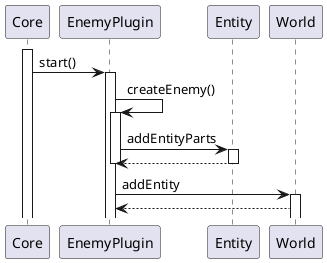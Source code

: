 @startuml
participant Core
Participant EnemyPlugin
Participant Entity
Participant World

activate Core
Core -> EnemyPlugin : start()
activate EnemyPlugin
EnemyPlugin -> EnemyPlugin : createEnemy()
activate EnemyPlugin
EnemyPlugin -> Entity:addEntityParts
activate Entity
Entity --> EnemyPlugin
deactivate Entity
deactivate EnemyPlugin
EnemyPlugin -> World:addEntity
activate World
World --> EnemyPlugin


@enduml